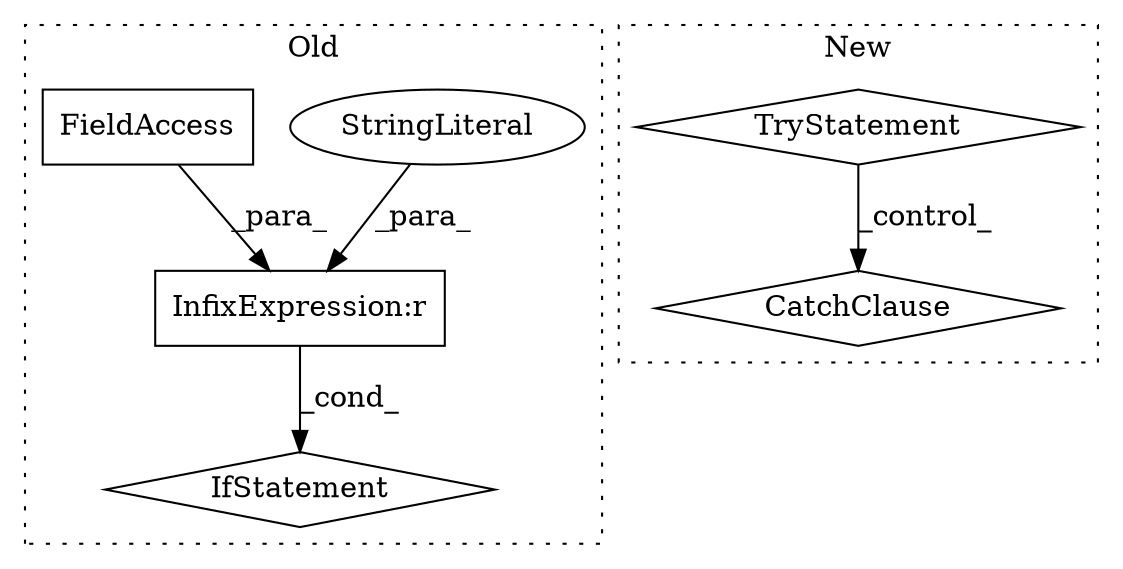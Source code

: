 digraph G {
subgraph cluster0 {
1 [label="IfStatement" a="25" s="5589,5625" l="4,2" shape="diamond"];
4 [label="InfixExpression:r" a="27" s="5615" l="3" shape="box"];
5 [label="StringLiteral" a="45" s="5618" l="7" shape="ellipse"];
6 [label="FieldAccess" a="22" s="5593" l="22" shape="box"];
label = "Old";
style="dotted";
}
subgraph cluster1 {
2 [label="CatchClause" a="12" s="5656,5688" l="11,2" shape="diamond"];
3 [label="TryStatement" a="54" s="5590" l="4" shape="diamond"];
label = "New";
style="dotted";
}
3 -> 2 [label="_control_"];
4 -> 1 [label="_cond_"];
5 -> 4 [label="_para_"];
6 -> 4 [label="_para_"];
}